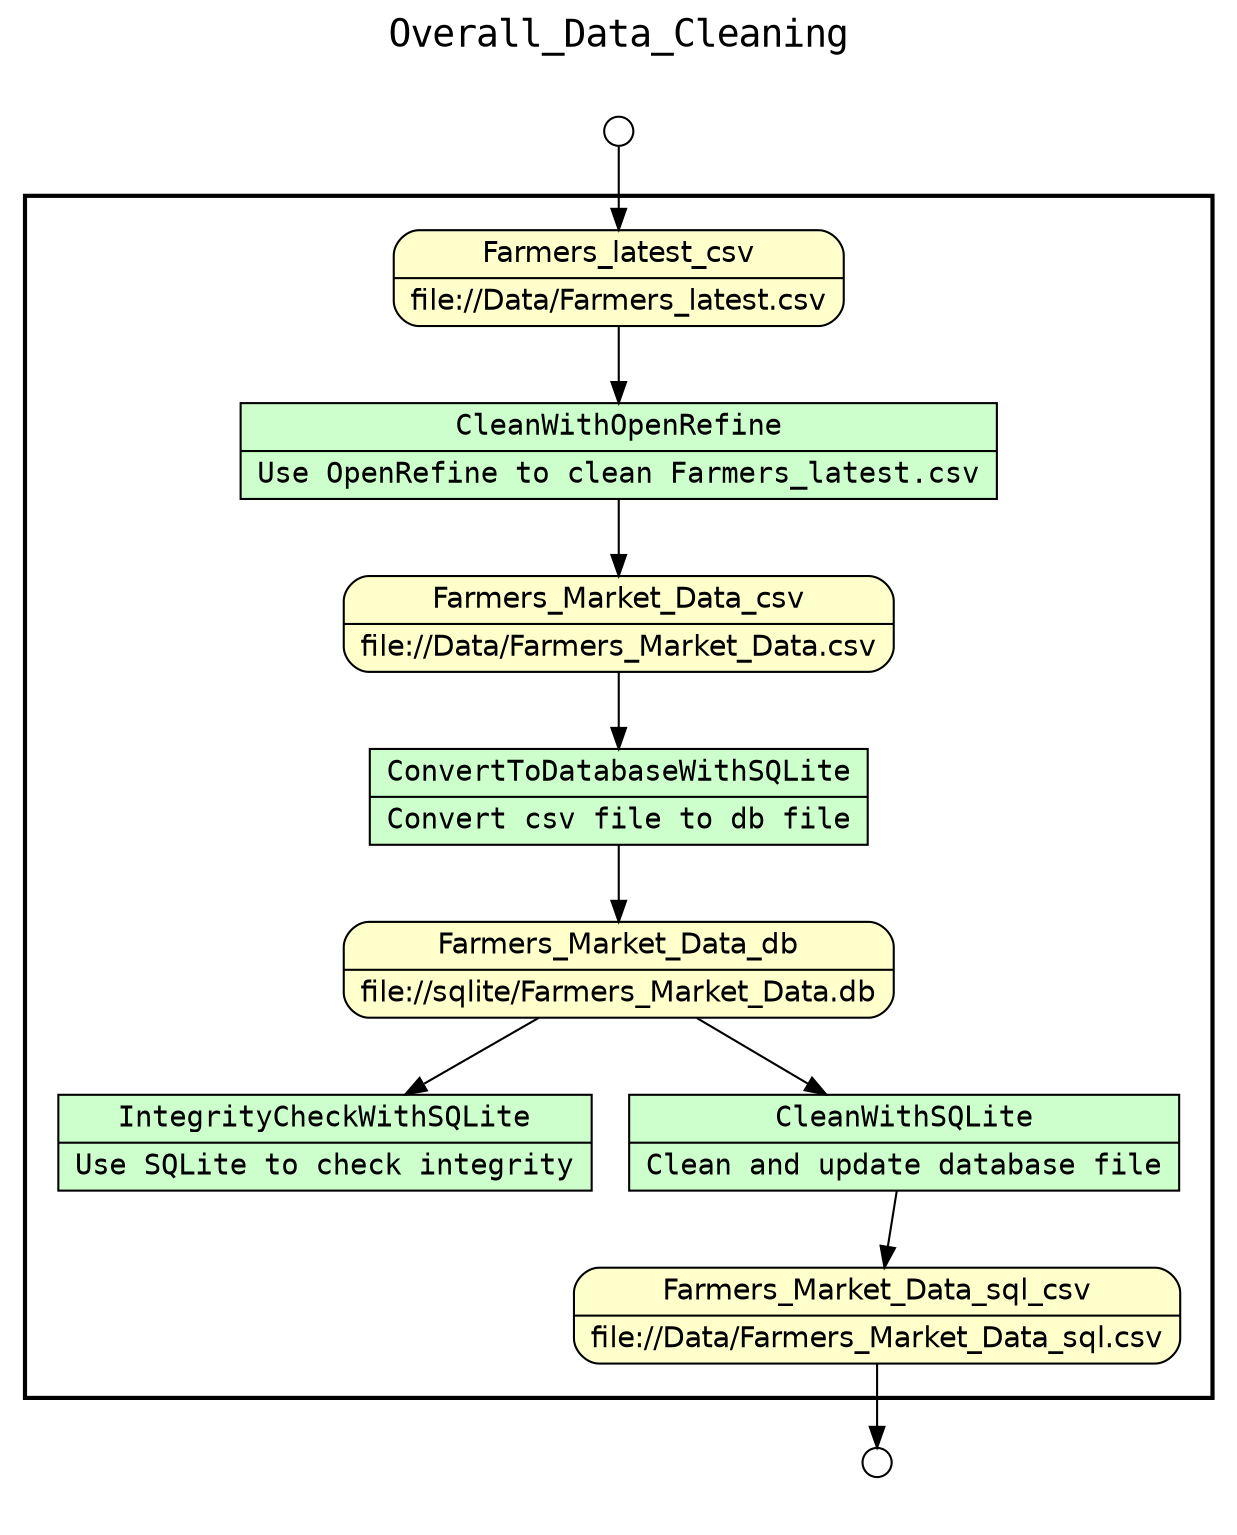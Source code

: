 digraph Workflow {
rankdir=TB
fontname=Courier; fontsize=18; labelloc=t
label=Overall_Data_Cleaning
subgraph cluster_workflow_box_outer { label=""; color=black; penwidth=2
subgraph cluster_workflow_box_inner { label=""; color=white
node[shape=box style=filled fillcolor="#CCFFCC" peripheries=1 fontname=Courier]
CleanWithOpenRefine [shape=record rankdir=LR label="{<f0> CleanWithOpenRefine |<f1> Use OpenRefine to clean Farmers_latest.csv}"];
ConvertToDatabaseWithSQLite [shape=record rankdir=LR label="{<f0> ConvertToDatabaseWithSQLite |<f1> Convert csv file to db file}"];
IntegrityCheckWithSQLite [shape=record rankdir=LR label="{<f0> IntegrityCheckWithSQLite |<f1> Use SQLite to check integrity}"];
CleanWithSQLite [shape=record rankdir=LR label="{<f0> CleanWithSQLite |<f1> Clean and update database file}"];
node[shape=box style="rounded,filled" fillcolor="#FFFFCC" peripheries=1 fontname=Helvetica]
Farmers_latest_csv [shape=record rankdir=LR label="{<f0> Farmers_latest_csv |<f1> file\://Data/Farmers_latest.csv}"];
Farmers_Market_Data_csv [shape=record rankdir=LR label="{<f0> Farmers_Market_Data_csv |<f1> file\://Data/Farmers_Market_Data.csv}"];
Farmers_Market_Data_db [shape=record rankdir=LR label="{<f0> Farmers_Market_Data_db |<f1> file\://sqlite/Farmers_Market_Data.db}"];
Farmers_Market_Data_sql_csv [shape=record rankdir=LR label="{<f0> Farmers_Market_Data_sql_csv |<f1> file\://Data/Farmers_Market_Data_sql.csv}"];
node[shape=box style="rounded,filled" fillcolor="#FCFCFC" peripheries=1 fontname=Helvetica]
CleanWithOpenRefine -> Farmers_Market_Data_csv
Farmers_latest_csv -> CleanWithOpenRefine
ConvertToDatabaseWithSQLite -> Farmers_Market_Data_db
Farmers_Market_Data_csv -> ConvertToDatabaseWithSQLite
Farmers_Market_Data_db -> IntegrityCheckWithSQLite
CleanWithSQLite -> Farmers_Market_Data_sql_csv
Farmers_Market_Data_db -> CleanWithSQLite
}}
subgraph cluster_input_ports_group_outer { label=""; color=white
subgraph cluster_input_ports_group_inner { label=""; color=white
node[shape=circle style="rounded,filled" fillcolor="#FFFFFF" peripheries=1 fontname=Helvetica width=0.2]
Farmers_latest_csv_input_port [label=""]
}}
subgraph cluster_output_ports_group_outer { label=""; color=white
subgraph cluster_output_ports_group_inner { label=""; color=white
node[shape=circle style="rounded,filled" fillcolor="#FFFFFF" peripheries=1 fontname=Helvetica width=0.2]
Farmers_Market_Data_sql_csv_output_port [label=""]
}}
Farmers_latest_csv_input_port -> Farmers_latest_csv
Farmers_Market_Data_sql_csv -> Farmers_Market_Data_sql_csv_output_port
}
